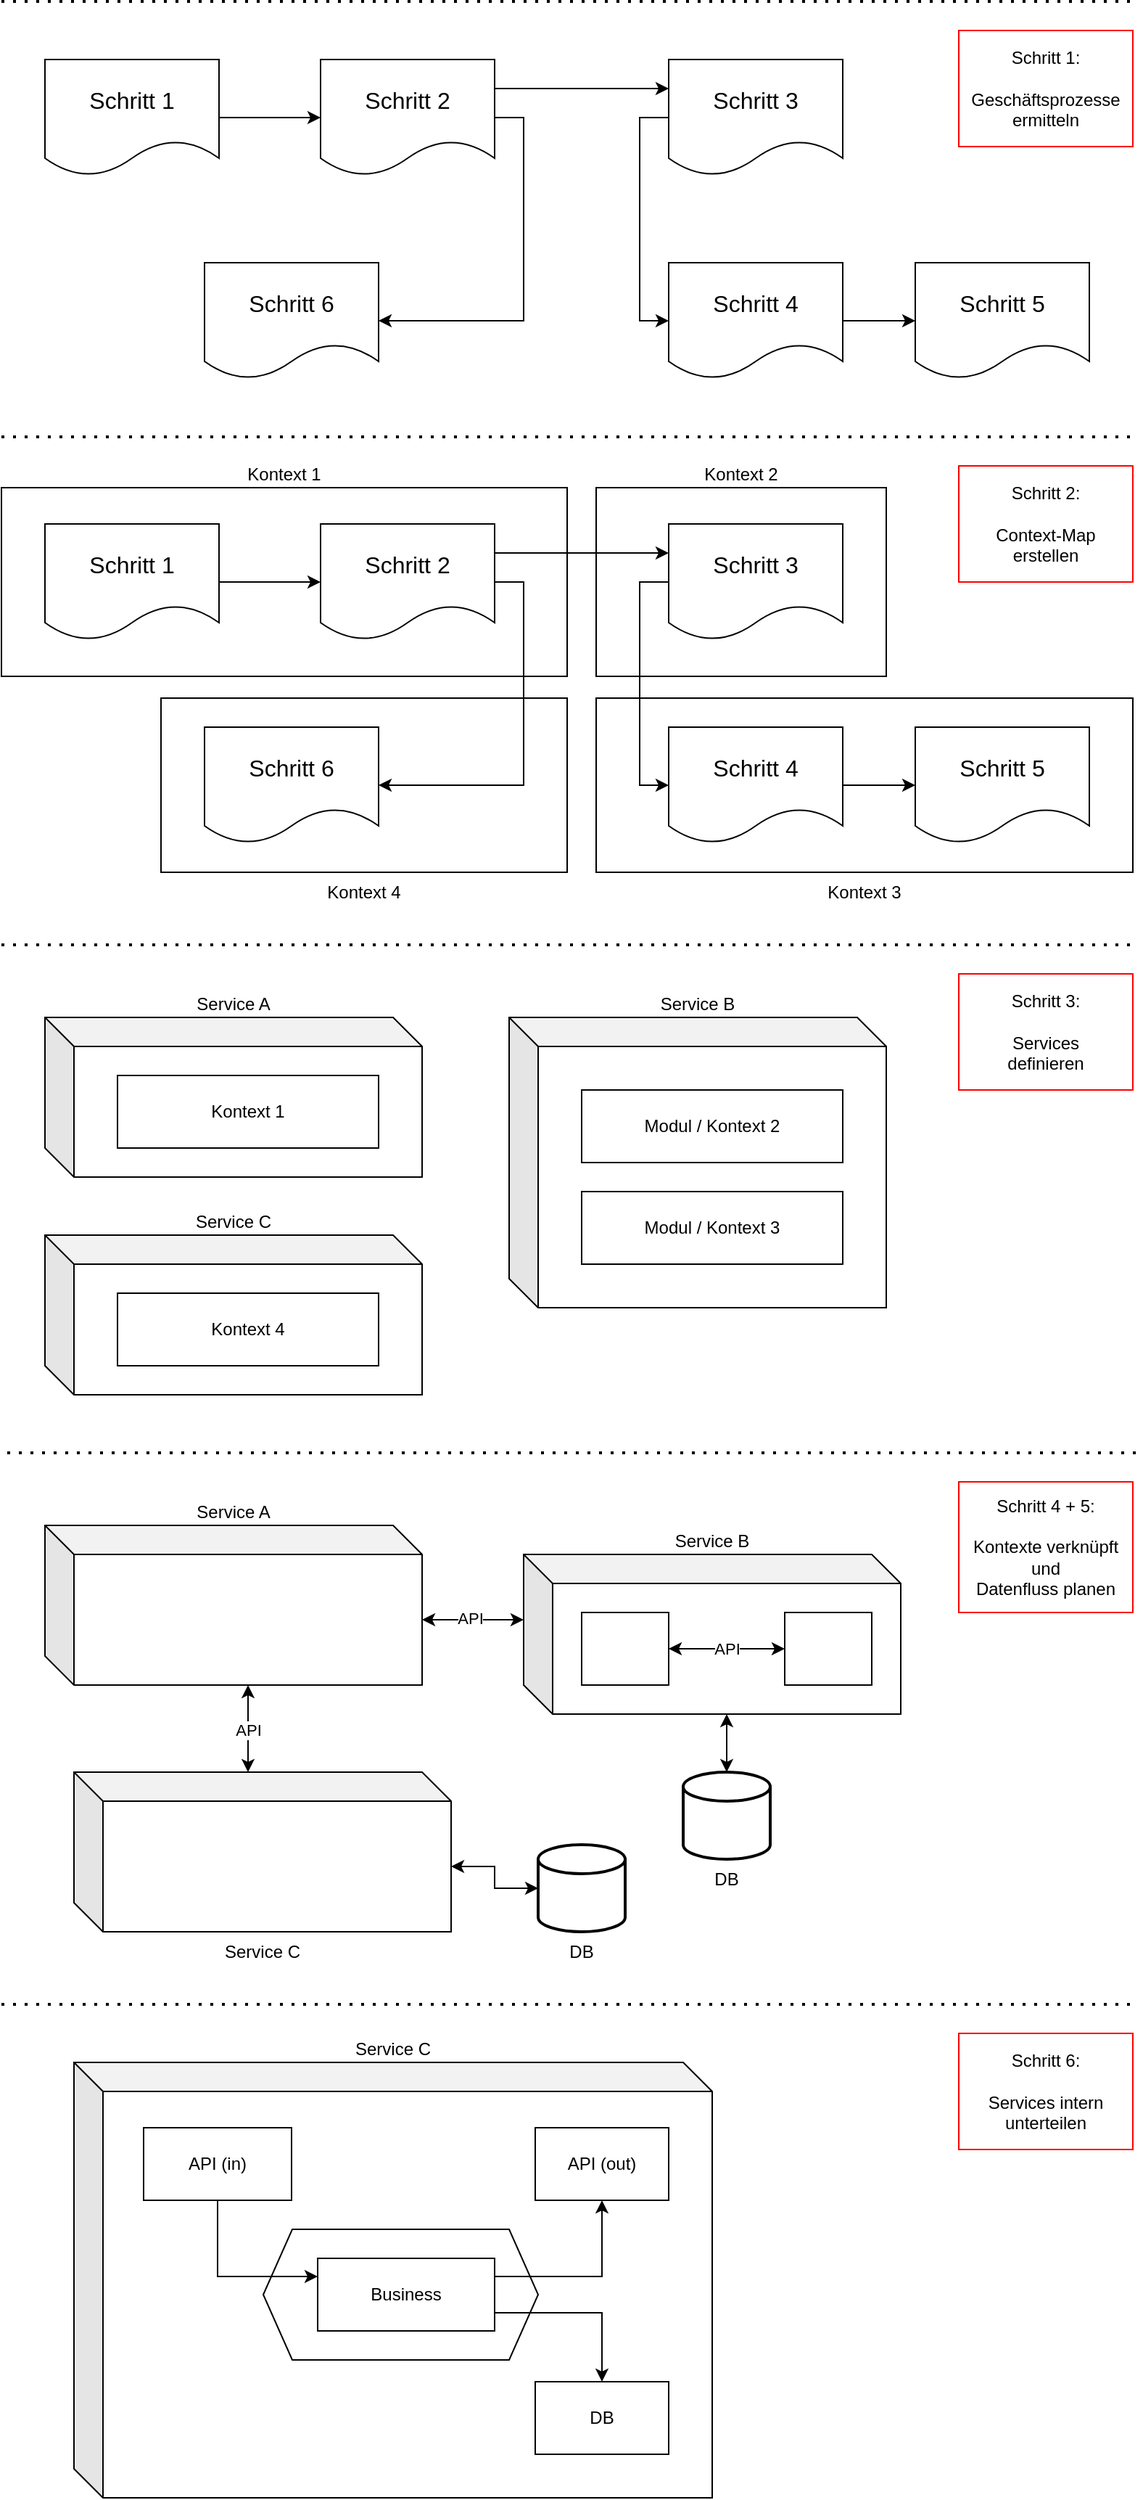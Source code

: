 <mxfile version="27.0.5">
  <diagram name="Seite-1" id="NrbdtOU8l5xmAe7ymhUr">
    <mxGraphModel dx="1410" dy="774" grid="1" gridSize="10" guides="1" tooltips="1" connect="1" arrows="1" fold="1" page="1" pageScale="1" pageWidth="827" pageHeight="1169" math="0" shadow="0">
      <root>
        <mxCell id="0" />
        <mxCell id="1" parent="0" />
        <mxCell id="7fS5oWLQzM0IxhjuAHD0-46" value="Service C" style="shape=cube;whiteSpace=wrap;html=1;boundedLbl=1;backgroundOutline=1;darkOpacity=0.05;darkOpacity2=0.1;labelPosition=center;verticalLabelPosition=top;align=center;verticalAlign=bottom;" vertex="1" parent="1">
          <mxGeometry x="70" y="1460" width="440" height="300" as="geometry" />
        </mxCell>
        <mxCell id="7fS5oWLQzM0IxhjuAHD0-76" value="" style="shape=hexagon;perimeter=hexagonPerimeter2;whiteSpace=wrap;html=1;fixedSize=1;" vertex="1" parent="1">
          <mxGeometry x="200.5" y="1575" width="189.5" height="90" as="geometry" />
        </mxCell>
        <mxCell id="73rr_FjuBhcJZTZMzzjQ-1" value="Service B" style="shape=cube;whiteSpace=wrap;html=1;boundedLbl=1;backgroundOutline=1;darkOpacity=0.05;darkOpacity2=0.1;labelPosition=center;verticalLabelPosition=top;align=center;verticalAlign=bottom;" parent="1" vertex="1">
          <mxGeometry x="370" y="740" width="260" height="200" as="geometry" />
        </mxCell>
        <mxCell id="7fS5oWLQzM0IxhjuAHD0-30" value="Kontext 4" style="rounded=0;whiteSpace=wrap;html=1;labelPosition=center;verticalLabelPosition=bottom;align=center;verticalAlign=top;strokeColor=light-dark(#000000,#0433FF);" vertex="1" parent="1">
          <mxGeometry x="130" y="520" width="280" height="120" as="geometry" />
        </mxCell>
        <mxCell id="7fS5oWLQzM0IxhjuAHD0-29" value="Kontext 3" style="rounded=0;whiteSpace=wrap;html=1;labelPosition=center;verticalLabelPosition=bottom;align=center;verticalAlign=top;strokeColor=light-dark(#000000,#0433FF);" vertex="1" parent="1">
          <mxGeometry x="430" y="520" width="370" height="120" as="geometry" />
        </mxCell>
        <mxCell id="7fS5oWLQzM0IxhjuAHD0-28" value="Kontext 2" style="rounded=0;whiteSpace=wrap;html=1;labelPosition=center;verticalLabelPosition=top;align=center;verticalAlign=bottom;strokeColor=light-dark(#000000,#0433FF);" vertex="1" parent="1">
          <mxGeometry x="430" y="375" width="200" height="130" as="geometry" />
        </mxCell>
        <mxCell id="eQGWegekin0o1_Gf9wDu-5" style="edgeStyle=orthogonalEdgeStyle;rounded=0;orthogonalLoop=1;jettySize=auto;html=1;exitX=1;exitY=0.5;exitDx=0;exitDy=0;entryX=0;entryY=0.5;entryDx=0;entryDy=0;" parent="1" source="eQGWegekin0o1_Gf9wDu-2" target="eQGWegekin0o1_Gf9wDu-3" edge="1">
          <mxGeometry relative="1" as="geometry" />
        </mxCell>
        <mxCell id="eQGWegekin0o1_Gf9wDu-2" value="Schritt 1" style="shape=document;whiteSpace=wrap;html=1;boundedLbl=1;fontSize=16;" parent="1" vertex="1">
          <mxGeometry x="50" y="80" width="120" height="80" as="geometry" />
        </mxCell>
        <mxCell id="73rr_FjuBhcJZTZMzzjQ-4" style="edgeStyle=orthogonalEdgeStyle;rounded=0;orthogonalLoop=1;jettySize=auto;html=1;exitX=1;exitY=0.25;exitDx=0;exitDy=0;entryX=0;entryY=0.25;entryDx=0;entryDy=0;" parent="1" source="eQGWegekin0o1_Gf9wDu-3" target="eQGWegekin0o1_Gf9wDu-4" edge="1">
          <mxGeometry relative="1" as="geometry" />
        </mxCell>
        <mxCell id="73rr_FjuBhcJZTZMzzjQ-6" style="edgeStyle=orthogonalEdgeStyle;rounded=0;orthogonalLoop=1;jettySize=auto;html=1;exitX=0;exitY=0.5;exitDx=0;exitDy=0;entryX=0;entryY=0.5;entryDx=0;entryDy=0;" parent="1" source="eQGWegekin0o1_Gf9wDu-4" target="73rr_FjuBhcJZTZMzzjQ-5" edge="1">
          <mxGeometry relative="1" as="geometry" />
        </mxCell>
        <mxCell id="7fS5oWLQzM0IxhjuAHD0-2" style="edgeStyle=orthogonalEdgeStyle;rounded=0;orthogonalLoop=1;jettySize=auto;html=1;exitX=1;exitY=0.5;exitDx=0;exitDy=0;entryX=1;entryY=0.5;entryDx=0;entryDy=0;" edge="1" parent="1" source="eQGWegekin0o1_Gf9wDu-3" target="7fS5oWLQzM0IxhjuAHD0-1">
          <mxGeometry relative="1" as="geometry" />
        </mxCell>
        <mxCell id="eQGWegekin0o1_Gf9wDu-3" value="Schritt 2" style="shape=document;whiteSpace=wrap;html=1;boundedLbl=1;fontSize=16;" parent="1" vertex="1">
          <mxGeometry x="240" y="80" width="120" height="80" as="geometry" />
        </mxCell>
        <mxCell id="eQGWegekin0o1_Gf9wDu-4" value="Schritt 3" style="shape=document;whiteSpace=wrap;html=1;boundedLbl=1;fontSize=16;" parent="1" vertex="1">
          <mxGeometry x="480" y="80" width="120" height="80" as="geometry" />
        </mxCell>
        <mxCell id="eQGWegekin0o1_Gf9wDu-13" value="Kontext 1" style="rounded=0;whiteSpace=wrap;html=1;labelPosition=center;verticalLabelPosition=top;align=center;verticalAlign=bottom;strokeColor=light-dark(#000000,#0433FF);" parent="1" vertex="1">
          <mxGeometry x="20" y="375" width="390" height="130" as="geometry" />
        </mxCell>
        <mxCell id="eQGWegekin0o1_Gf9wDu-22" value="Service A" style="shape=cube;whiteSpace=wrap;html=1;boundedLbl=1;backgroundOutline=1;darkOpacity=0.05;darkOpacity2=0.1;labelPosition=center;verticalLabelPosition=top;align=center;verticalAlign=bottom;" parent="1" vertex="1">
          <mxGeometry x="50" y="740" width="260" height="110" as="geometry" />
        </mxCell>
        <mxCell id="eQGWegekin0o1_Gf9wDu-23" value="Kontext 1" style="rounded=0;whiteSpace=wrap;html=1;labelPosition=center;verticalLabelPosition=middle;align=center;verticalAlign=middle;strokeColor=light-dark(#000000,#0433FF);" parent="1" vertex="1">
          <mxGeometry x="100" y="780" width="180" height="50" as="geometry" />
        </mxCell>
        <mxCell id="eQGWegekin0o1_Gf9wDu-24" value="Modul / Kontext 3" style="rounded=0;whiteSpace=wrap;html=1;labelPosition=center;verticalLabelPosition=middle;align=center;verticalAlign=middle;strokeColor=light-dark(#000000,#0433FF);" parent="1" vertex="1">
          <mxGeometry x="420" y="860" width="180" height="50" as="geometry" />
        </mxCell>
        <mxCell id="73rr_FjuBhcJZTZMzzjQ-3" value="Modul / Kontext 2" style="rounded=0;whiteSpace=wrap;html=1;labelPosition=center;verticalLabelPosition=middle;align=center;verticalAlign=middle;strokeColor=light-dark(#000000,#0433FF);" parent="1" vertex="1">
          <mxGeometry x="420" y="790" width="180" height="50" as="geometry" />
        </mxCell>
        <mxCell id="7fS5oWLQzM0IxhjuAHD0-15" style="edgeStyle=orthogonalEdgeStyle;rounded=0;orthogonalLoop=1;jettySize=auto;html=1;exitX=1;exitY=0.5;exitDx=0;exitDy=0;entryX=0;entryY=0.5;entryDx=0;entryDy=0;" edge="1" parent="1" source="73rr_FjuBhcJZTZMzzjQ-5" target="7fS5oWLQzM0IxhjuAHD0-14">
          <mxGeometry relative="1" as="geometry" />
        </mxCell>
        <mxCell id="73rr_FjuBhcJZTZMzzjQ-5" value="Schritt 4" style="shape=document;whiteSpace=wrap;html=1;boundedLbl=1;fontSize=16;" parent="1" vertex="1">
          <mxGeometry x="480" y="220" width="120" height="80" as="geometry" />
        </mxCell>
        <mxCell id="73rr_FjuBhcJZTZMzzjQ-16" value="DB" style="strokeWidth=2;html=1;shape=mxgraph.flowchart.database;whiteSpace=wrap;labelPosition=center;verticalLabelPosition=bottom;align=center;verticalAlign=top;" parent="1" vertex="1">
          <mxGeometry x="490" y="1260" width="60" height="60" as="geometry" />
        </mxCell>
        <mxCell id="73rr_FjuBhcJZTZMzzjQ-21" value="" style="endArrow=none;dashed=1;html=1;dashPattern=1 3;strokeWidth=2;rounded=0;" parent="1" edge="1">
          <mxGeometry width="50" height="50" relative="1" as="geometry">
            <mxPoint x="20" y="40" as="sourcePoint" />
            <mxPoint x="800" y="40" as="targetPoint" />
          </mxGeometry>
        </mxCell>
        <mxCell id="7fS5oWLQzM0IxhjuAHD0-1" value="Schritt 6" style="shape=document;whiteSpace=wrap;html=1;boundedLbl=1;fontSize=16;" vertex="1" parent="1">
          <mxGeometry x="160" y="220" width="120" height="80" as="geometry" />
        </mxCell>
        <mxCell id="7fS5oWLQzM0IxhjuAHD0-14" value="Schritt 5" style="shape=document;whiteSpace=wrap;html=1;boundedLbl=1;fontSize=16;" vertex="1" parent="1">
          <mxGeometry x="650" y="220" width="120" height="80" as="geometry" />
        </mxCell>
        <mxCell id="7fS5oWLQzM0IxhjuAHD0-16" value="" style="endArrow=none;dashed=1;html=1;dashPattern=1 3;strokeWidth=2;rounded=0;" edge="1" parent="1">
          <mxGeometry width="50" height="50" relative="1" as="geometry">
            <mxPoint x="20" y="340" as="sourcePoint" />
            <mxPoint x="800" y="340" as="targetPoint" />
          </mxGeometry>
        </mxCell>
        <mxCell id="7fS5oWLQzM0IxhjuAHD0-17" style="edgeStyle=orthogonalEdgeStyle;rounded=0;orthogonalLoop=1;jettySize=auto;html=1;exitX=1;exitY=0.5;exitDx=0;exitDy=0;entryX=0;entryY=0.5;entryDx=0;entryDy=0;" edge="1" parent="1" source="7fS5oWLQzM0IxhjuAHD0-18" target="7fS5oWLQzM0IxhjuAHD0-22">
          <mxGeometry relative="1" as="geometry" />
        </mxCell>
        <mxCell id="7fS5oWLQzM0IxhjuAHD0-18" value="Schritt 1" style="shape=document;whiteSpace=wrap;html=1;boundedLbl=1;fontSize=16;" vertex="1" parent="1">
          <mxGeometry x="50" y="400" width="120" height="80" as="geometry" />
        </mxCell>
        <mxCell id="7fS5oWLQzM0IxhjuAHD0-19" style="edgeStyle=orthogonalEdgeStyle;rounded=0;orthogonalLoop=1;jettySize=auto;html=1;exitX=1;exitY=0.25;exitDx=0;exitDy=0;entryX=0;entryY=0.25;entryDx=0;entryDy=0;" edge="1" parent="1" source="7fS5oWLQzM0IxhjuAHD0-22" target="7fS5oWLQzM0IxhjuAHD0-23">
          <mxGeometry relative="1" as="geometry" />
        </mxCell>
        <mxCell id="7fS5oWLQzM0IxhjuAHD0-21" style="edgeStyle=orthogonalEdgeStyle;rounded=0;orthogonalLoop=1;jettySize=auto;html=1;exitX=1;exitY=0.5;exitDx=0;exitDy=0;entryX=1;entryY=0.5;entryDx=0;entryDy=0;" edge="1" parent="1" source="7fS5oWLQzM0IxhjuAHD0-22" target="7fS5oWLQzM0IxhjuAHD0-26">
          <mxGeometry relative="1" as="geometry" />
        </mxCell>
        <mxCell id="7fS5oWLQzM0IxhjuAHD0-22" value="Schritt 2" style="shape=document;whiteSpace=wrap;html=1;boundedLbl=1;fontSize=16;" vertex="1" parent="1">
          <mxGeometry x="240" y="400" width="120" height="80" as="geometry" />
        </mxCell>
        <mxCell id="7fS5oWLQzM0IxhjuAHD0-72" style="edgeStyle=orthogonalEdgeStyle;rounded=0;orthogonalLoop=1;jettySize=auto;html=1;exitX=0;exitY=0.5;exitDx=0;exitDy=0;entryX=0;entryY=0.5;entryDx=0;entryDy=0;" edge="1" parent="1" source="7fS5oWLQzM0IxhjuAHD0-23" target="7fS5oWLQzM0IxhjuAHD0-25">
          <mxGeometry relative="1" as="geometry">
            <Array as="points">
              <mxPoint x="460" y="440" />
              <mxPoint x="460" y="580" />
            </Array>
          </mxGeometry>
        </mxCell>
        <mxCell id="7fS5oWLQzM0IxhjuAHD0-23" value="Schritt 3" style="shape=document;whiteSpace=wrap;html=1;boundedLbl=1;fontSize=16;" vertex="1" parent="1">
          <mxGeometry x="480" y="400" width="120" height="80" as="geometry" />
        </mxCell>
        <mxCell id="7fS5oWLQzM0IxhjuAHD0-24" style="edgeStyle=orthogonalEdgeStyle;rounded=0;orthogonalLoop=1;jettySize=auto;html=1;exitX=1;exitY=0.5;exitDx=0;exitDy=0;entryX=0;entryY=0.5;entryDx=0;entryDy=0;" edge="1" parent="1" source="7fS5oWLQzM0IxhjuAHD0-25" target="7fS5oWLQzM0IxhjuAHD0-27">
          <mxGeometry relative="1" as="geometry" />
        </mxCell>
        <mxCell id="7fS5oWLQzM0IxhjuAHD0-25" value="Schritt 4" style="shape=document;whiteSpace=wrap;html=1;boundedLbl=1;fontSize=16;" vertex="1" parent="1">
          <mxGeometry x="480" y="540" width="120" height="80" as="geometry" />
        </mxCell>
        <mxCell id="7fS5oWLQzM0IxhjuAHD0-26" value="Schritt 6" style="shape=document;whiteSpace=wrap;html=1;boundedLbl=1;fontSize=16;" vertex="1" parent="1">
          <mxGeometry x="160" y="540" width="120" height="80" as="geometry" />
        </mxCell>
        <mxCell id="7fS5oWLQzM0IxhjuAHD0-27" value="Schritt 5" style="shape=document;whiteSpace=wrap;html=1;boundedLbl=1;fontSize=16;" vertex="1" parent="1">
          <mxGeometry x="650" y="540" width="120" height="80" as="geometry" />
        </mxCell>
        <mxCell id="7fS5oWLQzM0IxhjuAHD0-31" value="" style="endArrow=none;dashed=1;html=1;dashPattern=1 3;strokeWidth=2;rounded=0;" edge="1" parent="1">
          <mxGeometry width="50" height="50" relative="1" as="geometry">
            <mxPoint x="20" y="690" as="sourcePoint" />
            <mxPoint x="800" y="690" as="targetPoint" />
          </mxGeometry>
        </mxCell>
        <mxCell id="7fS5oWLQzM0IxhjuAHD0-32" value="Service C" style="shape=cube;whiteSpace=wrap;html=1;boundedLbl=1;backgroundOutline=1;darkOpacity=0.05;darkOpacity2=0.1;labelPosition=center;verticalLabelPosition=top;align=center;verticalAlign=bottom;" vertex="1" parent="1">
          <mxGeometry x="50" y="890" width="260" height="110" as="geometry" />
        </mxCell>
        <mxCell id="7fS5oWLQzM0IxhjuAHD0-33" value="Kontext 4" style="rounded=0;whiteSpace=wrap;html=1;labelPosition=center;verticalLabelPosition=middle;align=center;verticalAlign=middle;strokeColor=light-dark(#000000,#0433FF);" vertex="1" parent="1">
          <mxGeometry x="100" y="930" width="180" height="50" as="geometry" />
        </mxCell>
        <mxCell id="7fS5oWLQzM0IxhjuAHD0-34" value="" style="endArrow=none;dashed=1;html=1;dashPattern=1 3;strokeWidth=2;rounded=0;" edge="1" parent="1">
          <mxGeometry width="50" height="50" relative="1" as="geometry">
            <mxPoint x="24" y="1040" as="sourcePoint" />
            <mxPoint x="804" y="1040" as="targetPoint" />
          </mxGeometry>
        </mxCell>
        <mxCell id="7fS5oWLQzM0IxhjuAHD0-37" value="Service A" style="shape=cube;whiteSpace=wrap;html=1;boundedLbl=1;backgroundOutline=1;darkOpacity=0.05;darkOpacity2=0.1;labelPosition=center;verticalLabelPosition=top;align=center;verticalAlign=bottom;" vertex="1" parent="1">
          <mxGeometry x="50" y="1090" width="260" height="110" as="geometry" />
        </mxCell>
        <mxCell id="7fS5oWLQzM0IxhjuAHD0-38" value="Service C" style="shape=cube;whiteSpace=wrap;html=1;boundedLbl=1;backgroundOutline=1;darkOpacity=0.05;darkOpacity2=0.1;labelPosition=center;verticalLabelPosition=bottom;align=center;verticalAlign=top;" vertex="1" parent="1">
          <mxGeometry x="70" y="1260" width="260" height="110" as="geometry" />
        </mxCell>
        <mxCell id="7fS5oWLQzM0IxhjuAHD0-40" style="edgeStyle=orthogonalEdgeStyle;rounded=0;orthogonalLoop=1;jettySize=auto;html=1;exitX=0;exitY=0;exitDx=140;exitDy=110;exitPerimeter=0;entryX=0;entryY=0;entryDx=120;entryDy=0;entryPerimeter=0;startArrow=classic;startFill=1;" edge="1" parent="1" source="7fS5oWLQzM0IxhjuAHD0-37" target="7fS5oWLQzM0IxhjuAHD0-38">
          <mxGeometry relative="1" as="geometry" />
        </mxCell>
        <mxCell id="7fS5oWLQzM0IxhjuAHD0-44" value="API" style="edgeLabel;html=1;align=center;verticalAlign=middle;resizable=0;points=[];" vertex="1" connectable="0" parent="7fS5oWLQzM0IxhjuAHD0-40">
          <mxGeometry x="-0.22" relative="1" as="geometry">
            <mxPoint y="7" as="offset" />
          </mxGeometry>
        </mxCell>
        <mxCell id="7fS5oWLQzM0IxhjuAHD0-41" value="Service B" style="shape=cube;whiteSpace=wrap;html=1;boundedLbl=1;backgroundOutline=1;darkOpacity=0.05;darkOpacity2=0.1;labelPosition=center;verticalLabelPosition=top;align=center;verticalAlign=bottom;" vertex="1" parent="1">
          <mxGeometry x="380" y="1110" width="260" height="110" as="geometry" />
        </mxCell>
        <mxCell id="7fS5oWLQzM0IxhjuAHD0-42" style="edgeStyle=orthogonalEdgeStyle;rounded=0;orthogonalLoop=1;jettySize=auto;html=1;exitX=0;exitY=0;exitDx=260;exitDy=65;exitPerimeter=0;entryX=0;entryY=0;entryDx=0;entryDy=45;entryPerimeter=0;startArrow=classic;startFill=1;" edge="1" parent="1" source="7fS5oWLQzM0IxhjuAHD0-37" target="7fS5oWLQzM0IxhjuAHD0-41">
          <mxGeometry relative="1" as="geometry" />
        </mxCell>
        <mxCell id="7fS5oWLQzM0IxhjuAHD0-43" value="API" style="edgeLabel;html=1;align=center;verticalAlign=middle;resizable=0;points=[];" vertex="1" connectable="0" parent="7fS5oWLQzM0IxhjuAHD0-42">
          <mxGeometry x="-0.057" y="1" relative="1" as="geometry">
            <mxPoint as="offset" />
          </mxGeometry>
        </mxCell>
        <mxCell id="7fS5oWLQzM0IxhjuAHD0-45" value="" style="endArrow=none;dashed=1;html=1;dashPattern=1 3;strokeWidth=2;rounded=0;" edge="1" parent="1">
          <mxGeometry width="50" height="50" relative="1" as="geometry">
            <mxPoint x="20" y="1420" as="sourcePoint" />
            <mxPoint x="800" y="1420" as="targetPoint" />
          </mxGeometry>
        </mxCell>
        <mxCell id="7fS5oWLQzM0IxhjuAHD0-53" style="edgeStyle=orthogonalEdgeStyle;rounded=0;orthogonalLoop=1;jettySize=auto;html=1;exitX=0;exitY=0;exitDx=140;exitDy=110;exitPerimeter=0;entryX=0.5;entryY=0;entryDx=0;entryDy=0;entryPerimeter=0;startArrow=classic;startFill=1;" edge="1" parent="1" source="7fS5oWLQzM0IxhjuAHD0-41" target="73rr_FjuBhcJZTZMzzjQ-16">
          <mxGeometry relative="1" as="geometry" />
        </mxCell>
        <mxCell id="7fS5oWLQzM0IxhjuAHD0-77" style="edgeStyle=orthogonalEdgeStyle;rounded=0;orthogonalLoop=1;jettySize=auto;html=1;exitX=0.5;exitY=1;exitDx=0;exitDy=0;entryX=0;entryY=0.25;entryDx=0;entryDy=0;" edge="1" parent="1" source="7fS5oWLQzM0IxhjuAHD0-54" target="7fS5oWLQzM0IxhjuAHD0-57">
          <mxGeometry relative="1" as="geometry" />
        </mxCell>
        <mxCell id="7fS5oWLQzM0IxhjuAHD0-54" value="API (in)" style="rounded=0;whiteSpace=wrap;html=1;labelPosition=center;verticalLabelPosition=middle;align=center;verticalAlign=middle;strokeColor=light-dark(#000000,#FF8000);" vertex="1" parent="1">
          <mxGeometry x="118" y="1505" width="102" height="50" as="geometry" />
        </mxCell>
        <mxCell id="7fS5oWLQzM0IxhjuAHD0-56" value="API (out)" style="rounded=0;whiteSpace=wrap;html=1;labelPosition=center;verticalLabelPosition=middle;align=center;verticalAlign=middle;strokeColor=light-dark(#000000,#FF8000);" vertex="1" parent="1">
          <mxGeometry x="388" y="1505" width="92" height="50" as="geometry" />
        </mxCell>
        <mxCell id="7fS5oWLQzM0IxhjuAHD0-79" style="edgeStyle=orthogonalEdgeStyle;rounded=0;orthogonalLoop=1;jettySize=auto;html=1;exitX=1;exitY=0.25;exitDx=0;exitDy=0;entryX=0.5;entryY=1;entryDx=0;entryDy=0;" edge="1" parent="1" source="7fS5oWLQzM0IxhjuAHD0-57" target="7fS5oWLQzM0IxhjuAHD0-56">
          <mxGeometry relative="1" as="geometry" />
        </mxCell>
        <mxCell id="7fS5oWLQzM0IxhjuAHD0-81" style="edgeStyle=orthogonalEdgeStyle;rounded=0;orthogonalLoop=1;jettySize=auto;html=1;exitX=1;exitY=0.75;exitDx=0;exitDy=0;entryX=0.5;entryY=0;entryDx=0;entryDy=0;" edge="1" parent="1" source="7fS5oWLQzM0IxhjuAHD0-57" target="7fS5oWLQzM0IxhjuAHD0-80">
          <mxGeometry relative="1" as="geometry" />
        </mxCell>
        <mxCell id="7fS5oWLQzM0IxhjuAHD0-57" value="Business" style="rounded=0;whiteSpace=wrap;html=1;labelPosition=center;verticalLabelPosition=middle;align=center;verticalAlign=middle;strokeColor=light-dark(#000000,#FF8000);" vertex="1" parent="1">
          <mxGeometry x="238" y="1595" width="122" height="50" as="geometry" />
        </mxCell>
        <mxCell id="7fS5oWLQzM0IxhjuAHD0-64" value="&lt;div&gt;Schritt 1:&lt;/div&gt;&lt;div&gt;&lt;br&gt;&lt;/div&gt;Geschäftsprozesse&lt;div&gt;ermitteln&lt;/div&gt;" style="rounded=0;whiteSpace=wrap;html=1;strokeColor=#FF0000;" vertex="1" parent="1">
          <mxGeometry x="680" y="60" width="120" height="80" as="geometry" />
        </mxCell>
        <mxCell id="7fS5oWLQzM0IxhjuAHD0-65" value="&lt;div&gt;Schritt 2:&lt;/div&gt;&lt;div&gt;&lt;br&gt;&lt;/div&gt;Context-Map&lt;div&gt;erstellen&lt;/div&gt;" style="rounded=0;whiteSpace=wrap;html=1;strokeColor=#FF0000;" vertex="1" parent="1">
          <mxGeometry x="680" y="360" width="120" height="80" as="geometry" />
        </mxCell>
        <mxCell id="7fS5oWLQzM0IxhjuAHD0-66" value="Schritt 3:&lt;div&gt;&lt;br&gt;&lt;div&gt;Services&lt;div&gt;definieren&lt;/div&gt;&lt;/div&gt;&lt;/div&gt;" style="rounded=0;whiteSpace=wrap;html=1;strokeColor=#FF0000;" vertex="1" parent="1">
          <mxGeometry x="680" y="710" width="120" height="80" as="geometry" />
        </mxCell>
        <mxCell id="7fS5oWLQzM0IxhjuAHD0-67" value="&lt;div&gt;Schritt 4 + 5:&lt;/div&gt;&lt;div&gt;&lt;br&gt;&lt;/div&gt;Kontexte verknüpft&lt;div&gt;und&lt;/div&gt;&lt;div&gt;Datenfluss planen&lt;/div&gt;" style="rounded=0;whiteSpace=wrap;html=1;strokeColor=#FF0000;" vertex="1" parent="1">
          <mxGeometry x="680" y="1060" width="120" height="90" as="geometry" />
        </mxCell>
        <mxCell id="7fS5oWLQzM0IxhjuAHD0-70" style="edgeStyle=orthogonalEdgeStyle;rounded=0;orthogonalLoop=1;jettySize=auto;html=1;exitX=1;exitY=0.5;exitDx=0;exitDy=0;entryX=0;entryY=0.5;entryDx=0;entryDy=0;startArrow=classic;startFill=1;" edge="1" parent="1" source="7fS5oWLQzM0IxhjuAHD0-68" target="7fS5oWLQzM0IxhjuAHD0-69">
          <mxGeometry relative="1" as="geometry" />
        </mxCell>
        <mxCell id="7fS5oWLQzM0IxhjuAHD0-71" value="API" style="edgeLabel;html=1;align=center;verticalAlign=middle;resizable=0;points=[];" vertex="1" connectable="0" parent="7fS5oWLQzM0IxhjuAHD0-70">
          <mxGeometry x="-0.075" y="-3" relative="1" as="geometry">
            <mxPoint x="3" y="-3" as="offset" />
          </mxGeometry>
        </mxCell>
        <mxCell id="7fS5oWLQzM0IxhjuAHD0-68" value="" style="rounded=0;whiteSpace=wrap;html=1;labelPosition=center;verticalLabelPosition=middle;align=center;verticalAlign=middle;strokeColor=light-dark(#000000,#0433FF);" vertex="1" parent="1">
          <mxGeometry x="420" y="1150" width="60" height="50" as="geometry" />
        </mxCell>
        <mxCell id="7fS5oWLQzM0IxhjuAHD0-69" value="" style="rounded=0;whiteSpace=wrap;html=1;labelPosition=center;verticalLabelPosition=middle;align=center;verticalAlign=middle;strokeColor=light-dark(#000000,#0433FF);" vertex="1" parent="1">
          <mxGeometry x="560" y="1150" width="60" height="50" as="geometry" />
        </mxCell>
        <mxCell id="7fS5oWLQzM0IxhjuAHD0-73" value="&lt;div&gt;Schritt 6:&lt;/div&gt;&lt;div&gt;&lt;br&gt;&lt;/div&gt;Services intern unterteilen" style="rounded=0;whiteSpace=wrap;html=1;strokeColor=#FF0000;" vertex="1" parent="1">
          <mxGeometry x="680" y="1440" width="120" height="80" as="geometry" />
        </mxCell>
        <mxCell id="7fS5oWLQzM0IxhjuAHD0-74" value="DB" style="strokeWidth=2;html=1;shape=mxgraph.flowchart.database;whiteSpace=wrap;labelPosition=center;verticalLabelPosition=bottom;align=center;verticalAlign=top;" vertex="1" parent="1">
          <mxGeometry x="390" y="1310" width="60" height="60" as="geometry" />
        </mxCell>
        <mxCell id="7fS5oWLQzM0IxhjuAHD0-75" style="edgeStyle=orthogonalEdgeStyle;rounded=0;orthogonalLoop=1;jettySize=auto;html=1;exitX=0;exitY=0;exitDx=260;exitDy=65;exitPerimeter=0;entryX=0;entryY=0.5;entryDx=0;entryDy=0;entryPerimeter=0;startArrow=classic;startFill=1;" edge="1" parent="1" source="7fS5oWLQzM0IxhjuAHD0-38" target="7fS5oWLQzM0IxhjuAHD0-74">
          <mxGeometry relative="1" as="geometry" />
        </mxCell>
        <mxCell id="7fS5oWLQzM0IxhjuAHD0-80" value="DB" style="rounded=0;whiteSpace=wrap;html=1;labelPosition=center;verticalLabelPosition=middle;align=center;verticalAlign=middle;strokeColor=light-dark(#000000,#FF8000);" vertex="1" parent="1">
          <mxGeometry x="388" y="1680" width="92" height="50" as="geometry" />
        </mxCell>
      </root>
    </mxGraphModel>
  </diagram>
</mxfile>
